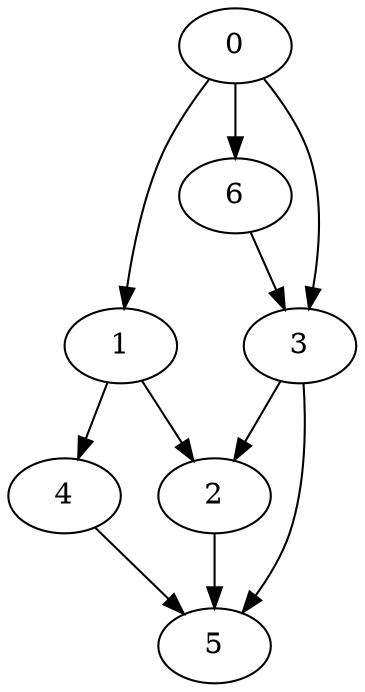 digraph {
  // labelled, weighted edges
  0 -> 1[w="1"];
  0 -> 6[w="7"];
  6 -> 3[w="0"];
  3 -> 5[w="0"];
  1 -> 2[w="-1"];
  2 -> 5[w="1"];
  0 -> 3[w="4"];
  3 -> 2[w="1"];
  1 -> 4[w="3"];
  4 -> 5[w="1"];
}
